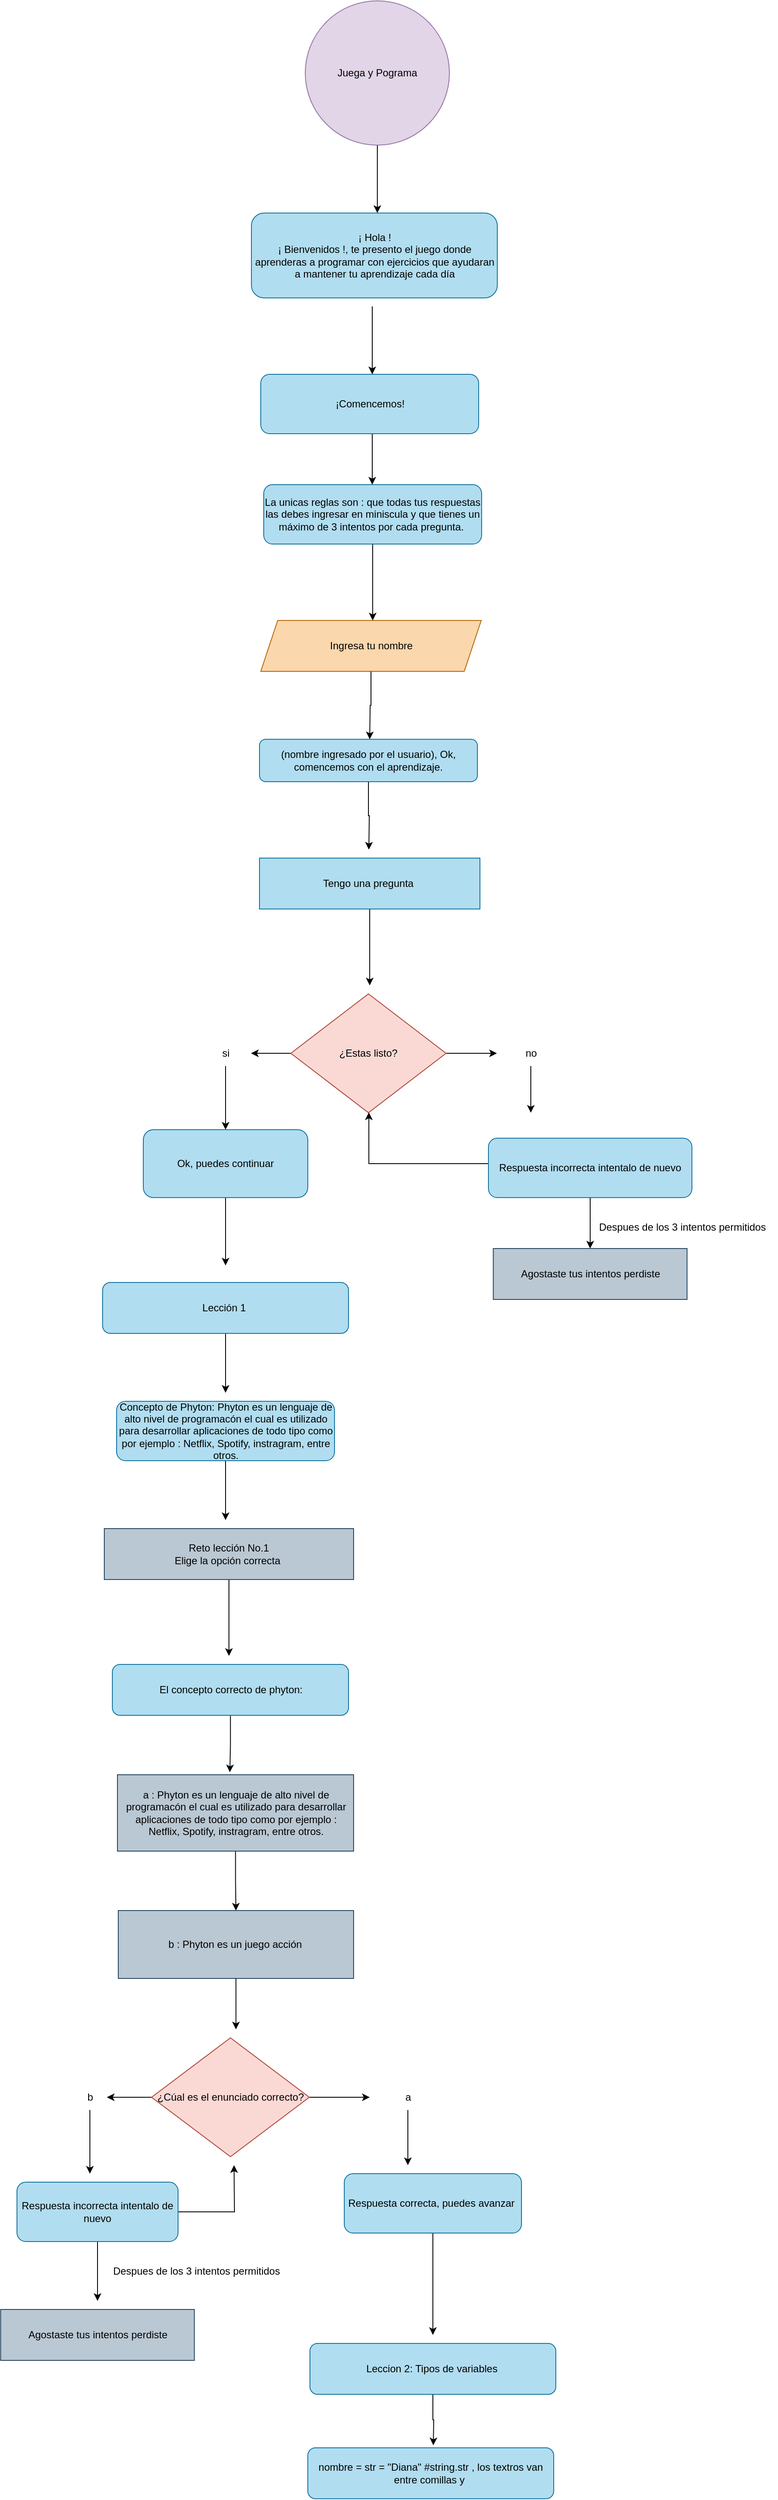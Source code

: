 <mxfile version="21.7.4" type="github">
  <diagram name="Página-1" id="wZ6IoTYDzUvtT-8nd7Mi">
    <mxGraphModel dx="1707" dy="470" grid="1" gridSize="10" guides="1" tooltips="1" connect="1" arrows="1" fold="1" page="1" pageScale="1" pageWidth="827" pageHeight="1169" math="0" shadow="0">
      <root>
        <mxCell id="0" />
        <mxCell id="1" parent="0" />
        <mxCell id="Ye6Lir1v8M7o-369fLMi-2" style="edgeStyle=orthogonalEdgeStyle;rounded=0;orthogonalLoop=1;jettySize=auto;html=1;" edge="1" parent="1" source="Ye6Lir1v8M7o-369fLMi-1">
          <mxGeometry relative="1" as="geometry">
            <mxPoint x="419" y="290" as="targetPoint" />
          </mxGeometry>
        </mxCell>
        <mxCell id="Ye6Lir1v8M7o-369fLMi-1" value="Juega y Pograma" style="ellipse;whiteSpace=wrap;html=1;aspect=fixed;fillColor=#e1d5e7;strokeColor=#9673a6;" vertex="1" parent="1">
          <mxGeometry x="334" y="40" width="170" height="170" as="geometry" />
        </mxCell>
        <mxCell id="Ye6Lir1v8M7o-369fLMi-4" style="edgeStyle=orthogonalEdgeStyle;rounded=0;orthogonalLoop=1;jettySize=auto;html=1;" edge="1" parent="1">
          <mxGeometry relative="1" as="geometry">
            <mxPoint x="413" y="480" as="targetPoint" />
            <mxPoint x="413" y="400" as="sourcePoint" />
          </mxGeometry>
        </mxCell>
        <mxCell id="Ye6Lir1v8M7o-369fLMi-6" style="edgeStyle=orthogonalEdgeStyle;rounded=0;orthogonalLoop=1;jettySize=auto;html=1;" edge="1" parent="1">
          <mxGeometry relative="1" as="geometry">
            <mxPoint x="413" y="610" as="targetPoint" />
            <mxPoint x="413" y="550" as="sourcePoint" />
          </mxGeometry>
        </mxCell>
        <mxCell id="Ye6Lir1v8M7o-369fLMi-58" style="edgeStyle=orthogonalEdgeStyle;rounded=0;orthogonalLoop=1;jettySize=auto;html=1;" edge="1" parent="1" source="Ye6Lir1v8M7o-369fLMi-7">
          <mxGeometry relative="1" as="geometry">
            <mxPoint x="410" y="910" as="targetPoint" />
          </mxGeometry>
        </mxCell>
        <mxCell id="Ye6Lir1v8M7o-369fLMi-7" value="Ingresa tu nombre" style="shape=parallelogram;perimeter=parallelogramPerimeter;whiteSpace=wrap;html=1;fixedSize=1;fillColor=#fad7ac;strokeColor=#b46504;" vertex="1" parent="1">
          <mxGeometry x="281.5" y="770" width="260" height="60" as="geometry" />
        </mxCell>
        <mxCell id="Ye6Lir1v8M7o-369fLMi-95" style="edgeStyle=orthogonalEdgeStyle;rounded=0;orthogonalLoop=1;jettySize=auto;html=1;" edge="1" parent="1" source="Ye6Lir1v8M7o-369fLMi-20">
          <mxGeometry relative="1" as="geometry">
            <mxPoint x="244" y="1990" as="targetPoint" />
          </mxGeometry>
        </mxCell>
        <mxCell id="Ye6Lir1v8M7o-369fLMi-20" value="Reto lección No.1&lt;br&gt;Elige la opción correcta&amp;nbsp;" style="rounded=0;whiteSpace=wrap;html=1;fillColor=#bac8d3;strokeColor=#23445d;" vertex="1" parent="1">
          <mxGeometry x="97" y="1840" width="294" height="60" as="geometry" />
        </mxCell>
        <mxCell id="Ye6Lir1v8M7o-369fLMi-22" value="¡ Hola !&lt;br style=&quot;border-color: var(--border-color);&quot;&gt;¡ Bienvenidos !, te presento el juego donde aprenderas a programar con ejercicios que ayudaran a mantener tu aprendizaje cada día" style="rounded=1;whiteSpace=wrap;html=1;fillColor=#b1ddf0;strokeColor=#10739e;" vertex="1" parent="1">
          <mxGeometry x="270.5" y="290" width="290" height="100" as="geometry" />
        </mxCell>
        <mxCell id="Ye6Lir1v8M7o-369fLMi-23" value="¡Comencemos!" style="rounded=1;whiteSpace=wrap;html=1;fillColor=#b1ddf0;strokeColor=#10739e;" vertex="1" parent="1">
          <mxGeometry x="281.5" y="480" width="257" height="70" as="geometry" />
        </mxCell>
        <mxCell id="Ye6Lir1v8M7o-369fLMi-76" style="edgeStyle=orthogonalEdgeStyle;rounded=0;orthogonalLoop=1;jettySize=auto;html=1;exitX=0.5;exitY=1;exitDx=0;exitDy=0;" edge="1" parent="1" source="Ye6Lir1v8M7o-369fLMi-24">
          <mxGeometry relative="1" as="geometry">
            <mxPoint x="409" y="1040" as="targetPoint" />
          </mxGeometry>
        </mxCell>
        <mxCell id="Ye6Lir1v8M7o-369fLMi-24" value="(nombre ingresado por el usuario), Ok, comencemos con el aprendizaje." style="rounded=1;whiteSpace=wrap;html=1;fillColor=#b1ddf0;strokeColor=#10739e;" vertex="1" parent="1">
          <mxGeometry x="280" y="910" width="257" height="50" as="geometry" />
        </mxCell>
        <mxCell id="Ye6Lir1v8M7o-369fLMi-93" style="edgeStyle=orthogonalEdgeStyle;rounded=0;orthogonalLoop=1;jettySize=auto;html=1;" edge="1" parent="1" source="Ye6Lir1v8M7o-369fLMi-26">
          <mxGeometry relative="1" as="geometry">
            <mxPoint x="240" y="1830" as="targetPoint" />
          </mxGeometry>
        </mxCell>
        <mxCell id="Ye6Lir1v8M7o-369fLMi-26" value="Concepto de Phyton: Phyton es un lenguaje de alto nivel de programacón el cual es utilizado para desarrollar aplicaciones de todo tipo como por ejemplo : Netflix, Spotify, instragram, entre otros." style="rounded=1;whiteSpace=wrap;html=1;fillColor=#b1ddf0;strokeColor=#10739e;" vertex="1" parent="1">
          <mxGeometry x="111.5" y="1690" width="257" height="70" as="geometry" />
        </mxCell>
        <mxCell id="Ye6Lir1v8M7o-369fLMi-100" style="edgeStyle=orthogonalEdgeStyle;rounded=0;orthogonalLoop=1;jettySize=auto;html=1;exitX=1;exitY=0.5;exitDx=0;exitDy=0;" edge="1" parent="1" source="Ye6Lir1v8M7o-369fLMi-28">
          <mxGeometry relative="1" as="geometry">
            <mxPoint x="410" y="2510" as="targetPoint" />
          </mxGeometry>
        </mxCell>
        <mxCell id="Ye6Lir1v8M7o-369fLMi-101" style="edgeStyle=orthogonalEdgeStyle;rounded=0;orthogonalLoop=1;jettySize=auto;html=1;exitX=0;exitY=0.5;exitDx=0;exitDy=0;" edge="1" parent="1" source="Ye6Lir1v8M7o-369fLMi-28">
          <mxGeometry relative="1" as="geometry">
            <mxPoint x="100" y="2510" as="targetPoint" />
          </mxGeometry>
        </mxCell>
        <mxCell id="Ye6Lir1v8M7o-369fLMi-28" value="¿Cúal es el enunciado correcto?" style="rhombus;whiteSpace=wrap;html=1;fillColor=#fad9d5;strokeColor=#ae4132;" vertex="1" parent="1">
          <mxGeometry x="152.75" y="2440" width="186" height="140" as="geometry" />
        </mxCell>
        <mxCell id="Ye6Lir1v8M7o-369fLMi-98" style="edgeStyle=orthogonalEdgeStyle;rounded=0;orthogonalLoop=1;jettySize=auto;html=1;entryX=0.5;entryY=0;entryDx=0;entryDy=0;" edge="1" parent="1" source="Ye6Lir1v8M7o-369fLMi-32" target="Ye6Lir1v8M7o-369fLMi-33">
          <mxGeometry relative="1" as="geometry" />
        </mxCell>
        <mxCell id="Ye6Lir1v8M7o-369fLMi-32" value="a : Phyton es un lenguaje de alto nivel de programacón el cual es utilizado para desarrollar aplicaciones de todo tipo como por ejemplo : Netflix, Spotify, instragram, entre otros." style="rounded=0;whiteSpace=wrap;html=1;fillColor=#bac8d3;strokeColor=#23445d;" vertex="1" parent="1">
          <mxGeometry x="112.5" y="2130" width="278.5" height="90" as="geometry" />
        </mxCell>
        <mxCell id="Ye6Lir1v8M7o-369fLMi-99" style="edgeStyle=orthogonalEdgeStyle;rounded=0;orthogonalLoop=1;jettySize=auto;html=1;" edge="1" parent="1" source="Ye6Lir1v8M7o-369fLMi-33">
          <mxGeometry relative="1" as="geometry">
            <mxPoint x="252.25" y="2430" as="targetPoint" />
          </mxGeometry>
        </mxCell>
        <mxCell id="Ye6Lir1v8M7o-369fLMi-33" value="b : Phyton es un juego acción&amp;nbsp;" style="rounded=0;whiteSpace=wrap;html=1;fillColor=#bac8d3;strokeColor=#23445d;" vertex="1" parent="1">
          <mxGeometry x="113.5" y="2290" width="277.5" height="80" as="geometry" />
        </mxCell>
        <mxCell id="Ye6Lir1v8M7o-369fLMi-44" value="Despues de los 3 intentos permitidos&amp;nbsp;" style="text;html=1;align=center;verticalAlign=middle;resizable=0;points=[];autosize=1;strokeColor=none;fillColor=none;" vertex="1" parent="1">
          <mxGeometry x="670" y="1470" width="220" height="30" as="geometry" />
        </mxCell>
        <mxCell id="Ye6Lir1v8M7o-369fLMi-111" style="edgeStyle=orthogonalEdgeStyle;rounded=0;orthogonalLoop=1;jettySize=auto;html=1;" edge="1" parent="1" source="Ye6Lir1v8M7o-369fLMi-46">
          <mxGeometry relative="1" as="geometry">
            <mxPoint x="484.5" y="2790" as="targetPoint" />
          </mxGeometry>
        </mxCell>
        <mxCell id="Ye6Lir1v8M7o-369fLMi-46" value="Respuesta correcta, puedes avanzar&amp;nbsp;" style="rounded=1;whiteSpace=wrap;html=1;fillColor=#b1ddf0;strokeColor=#10739e;" vertex="1" parent="1">
          <mxGeometry x="380" y="2600" width="209" height="70" as="geometry" />
        </mxCell>
        <mxCell id="Ye6Lir1v8M7o-369fLMi-92" style="edgeStyle=orthogonalEdgeStyle;rounded=0;orthogonalLoop=1;jettySize=auto;html=1;exitX=0.5;exitY=1;exitDx=0;exitDy=0;" edge="1" parent="1" source="Ye6Lir1v8M7o-369fLMi-51">
          <mxGeometry relative="1" as="geometry">
            <mxPoint x="240" y="1680" as="targetPoint" />
          </mxGeometry>
        </mxCell>
        <mxCell id="Ye6Lir1v8M7o-369fLMi-51" value="Lección 1&amp;nbsp;" style="rounded=1;whiteSpace=wrap;html=1;fillColor=#b1ddf0;strokeColor=#10739e;" vertex="1" parent="1">
          <mxGeometry x="95" y="1550" width="290" height="60" as="geometry" />
        </mxCell>
        <mxCell id="Ye6Lir1v8M7o-369fLMi-56" style="edgeStyle=orthogonalEdgeStyle;rounded=0;orthogonalLoop=1;jettySize=auto;html=1;" edge="1" parent="1" source="Ye6Lir1v8M7o-369fLMi-55">
          <mxGeometry relative="1" as="geometry">
            <mxPoint x="413.5" y="770" as="targetPoint" />
          </mxGeometry>
        </mxCell>
        <mxCell id="Ye6Lir1v8M7o-369fLMi-55" value="La unicas reglas son : que todas tus respuestas las debes ingresar en miniscula y que tienes un máximo de 3 intentos por cada pregunta.&amp;nbsp;" style="rounded=1;whiteSpace=wrap;html=1;fillColor=#b1ddf0;strokeColor=#10739e;" vertex="1" parent="1">
          <mxGeometry x="285" y="610" width="257" height="70" as="geometry" />
        </mxCell>
        <mxCell id="Ye6Lir1v8M7o-369fLMi-77" style="edgeStyle=orthogonalEdgeStyle;rounded=0;orthogonalLoop=1;jettySize=auto;html=1;exitX=0.5;exitY=1;exitDx=0;exitDy=0;" edge="1" parent="1" source="Ye6Lir1v8M7o-369fLMi-61">
          <mxGeometry relative="1" as="geometry">
            <mxPoint x="410" y="1200" as="targetPoint" />
          </mxGeometry>
        </mxCell>
        <mxCell id="Ye6Lir1v8M7o-369fLMi-61" value="Tengo una pregunta&amp;nbsp;" style="rounded=0;whiteSpace=wrap;html=1;fillColor=#b1ddf0;strokeColor=#10739e;" vertex="1" parent="1">
          <mxGeometry x="280" y="1050" width="260" height="60" as="geometry" />
        </mxCell>
        <mxCell id="Ye6Lir1v8M7o-369fLMi-72" style="edgeStyle=orthogonalEdgeStyle;rounded=0;orthogonalLoop=1;jettySize=auto;html=1;" edge="1" parent="1" source="Ye6Lir1v8M7o-369fLMi-67">
          <mxGeometry relative="1" as="geometry">
            <mxPoint x="560" y="1280" as="targetPoint" />
          </mxGeometry>
        </mxCell>
        <mxCell id="Ye6Lir1v8M7o-369fLMi-73" style="edgeStyle=orthogonalEdgeStyle;rounded=0;orthogonalLoop=1;jettySize=auto;html=1;exitX=0;exitY=0.5;exitDx=0;exitDy=0;" edge="1" parent="1" source="Ye6Lir1v8M7o-369fLMi-67">
          <mxGeometry relative="1" as="geometry">
            <mxPoint x="270" y="1280" as="targetPoint" />
          </mxGeometry>
        </mxCell>
        <mxCell id="Ye6Lir1v8M7o-369fLMi-67" value="¿Estas listo?" style="rhombus;whiteSpace=wrap;html=1;fillColor=#fad9d5;strokeColor=#ae4132;" vertex="1" parent="1">
          <mxGeometry x="317" y="1210" width="183" height="140" as="geometry" />
        </mxCell>
        <mxCell id="Ye6Lir1v8M7o-369fLMi-78" style="edgeStyle=orthogonalEdgeStyle;rounded=0;orthogonalLoop=1;jettySize=auto;html=1;" edge="1" parent="1" source="Ye6Lir1v8M7o-369fLMi-74">
          <mxGeometry relative="1" as="geometry">
            <mxPoint x="240" y="1370" as="targetPoint" />
          </mxGeometry>
        </mxCell>
        <mxCell id="Ye6Lir1v8M7o-369fLMi-74" value="si" style="text;html=1;align=center;verticalAlign=middle;resizable=0;points=[];autosize=1;strokeColor=none;fillColor=none;" vertex="1" parent="1">
          <mxGeometry x="225" y="1265" width="30" height="30" as="geometry" />
        </mxCell>
        <mxCell id="Ye6Lir1v8M7o-369fLMi-82" style="edgeStyle=orthogonalEdgeStyle;rounded=0;orthogonalLoop=1;jettySize=auto;html=1;" edge="1" parent="1" source="Ye6Lir1v8M7o-369fLMi-75">
          <mxGeometry relative="1" as="geometry">
            <mxPoint x="600" y="1350" as="targetPoint" />
          </mxGeometry>
        </mxCell>
        <mxCell id="Ye6Lir1v8M7o-369fLMi-75" value="no" style="text;html=1;align=center;verticalAlign=middle;resizable=0;points=[];autosize=1;strokeColor=none;fillColor=none;" vertex="1" parent="1">
          <mxGeometry x="580" y="1265" width="40" height="30" as="geometry" />
        </mxCell>
        <mxCell id="Ye6Lir1v8M7o-369fLMi-114" style="edgeStyle=orthogonalEdgeStyle;rounded=0;orthogonalLoop=1;jettySize=auto;html=1;" edge="1" parent="1" source="Ye6Lir1v8M7o-369fLMi-81">
          <mxGeometry relative="1" as="geometry">
            <mxPoint x="240" y="1530" as="targetPoint" />
          </mxGeometry>
        </mxCell>
        <mxCell id="Ye6Lir1v8M7o-369fLMi-81" value="Ok, puedes continuar" style="rounded=1;whiteSpace=wrap;html=1;fillColor=#b1ddf0;strokeColor=#10739e;" vertex="1" parent="1">
          <mxGeometry x="143" y="1370" width="194" height="80" as="geometry" />
        </mxCell>
        <mxCell id="Ye6Lir1v8M7o-369fLMi-88" style="edgeStyle=orthogonalEdgeStyle;rounded=0;orthogonalLoop=1;jettySize=auto;html=1;exitX=0;exitY=0.5;exitDx=0;exitDy=0;" edge="1" parent="1" source="Ye6Lir1v8M7o-369fLMi-83" target="Ye6Lir1v8M7o-369fLMi-67">
          <mxGeometry relative="1" as="geometry">
            <Array as="points">
              <mxPoint x="409" y="1410" />
            </Array>
          </mxGeometry>
        </mxCell>
        <mxCell id="Ye6Lir1v8M7o-369fLMi-113" style="edgeStyle=orthogonalEdgeStyle;rounded=0;orthogonalLoop=1;jettySize=auto;html=1;entryX=0.5;entryY=0;entryDx=0;entryDy=0;" edge="1" parent="1" source="Ye6Lir1v8M7o-369fLMi-83" target="Ye6Lir1v8M7o-369fLMi-86">
          <mxGeometry relative="1" as="geometry" />
        </mxCell>
        <mxCell id="Ye6Lir1v8M7o-369fLMi-83" value="Respuesta incorrecta intentalo de nuevo" style="rounded=1;whiteSpace=wrap;html=1;fillColor=#b1ddf0;strokeColor=#10739e;" vertex="1" parent="1">
          <mxGeometry x="550" y="1380" width="240" height="70" as="geometry" />
        </mxCell>
        <mxCell id="Ye6Lir1v8M7o-369fLMi-86" value="Agostaste tus intentos perdiste" style="rounded=0;whiteSpace=wrap;html=1;fillColor=#bac8d3;strokeColor=#23445d;" vertex="1" parent="1">
          <mxGeometry x="555.75" y="1510" width="228.5" height="60" as="geometry" />
        </mxCell>
        <mxCell id="Ye6Lir1v8M7o-369fLMi-97" style="edgeStyle=orthogonalEdgeStyle;rounded=0;orthogonalLoop=1;jettySize=auto;html=1;entryX=0.476;entryY=-0.033;entryDx=0;entryDy=0;entryPerimeter=0;" edge="1" parent="1" source="Ye6Lir1v8M7o-369fLMi-96" target="Ye6Lir1v8M7o-369fLMi-32">
          <mxGeometry relative="1" as="geometry" />
        </mxCell>
        <mxCell id="Ye6Lir1v8M7o-369fLMi-96" value="El concepto correcto de phyton:" style="rounded=1;whiteSpace=wrap;html=1;fillColor=#b1ddf0;strokeColor=#10739e;" vertex="1" parent="1">
          <mxGeometry x="106.5" y="2000" width="278.5" height="60" as="geometry" />
        </mxCell>
        <mxCell id="Ye6Lir1v8M7o-369fLMi-104" style="edgeStyle=orthogonalEdgeStyle;rounded=0;orthogonalLoop=1;jettySize=auto;html=1;" edge="1" parent="1" source="Ye6Lir1v8M7o-369fLMi-102">
          <mxGeometry relative="1" as="geometry">
            <mxPoint x="455" y="2590" as="targetPoint" />
          </mxGeometry>
        </mxCell>
        <mxCell id="Ye6Lir1v8M7o-369fLMi-102" value="a" style="text;html=1;align=center;verticalAlign=middle;resizable=0;points=[];autosize=1;strokeColor=none;fillColor=none;" vertex="1" parent="1">
          <mxGeometry x="440" y="2495" width="30" height="30" as="geometry" />
        </mxCell>
        <mxCell id="Ye6Lir1v8M7o-369fLMi-105" style="edgeStyle=orthogonalEdgeStyle;rounded=0;orthogonalLoop=1;jettySize=auto;html=1;" edge="1" parent="1" source="Ye6Lir1v8M7o-369fLMi-103">
          <mxGeometry relative="1" as="geometry">
            <mxPoint x="80" y="2600" as="targetPoint" />
          </mxGeometry>
        </mxCell>
        <mxCell id="Ye6Lir1v8M7o-369fLMi-103" value="b" style="text;html=1;align=center;verticalAlign=middle;resizable=0;points=[];autosize=1;strokeColor=none;fillColor=none;" vertex="1" parent="1">
          <mxGeometry x="65" y="2495" width="30" height="30" as="geometry" />
        </mxCell>
        <mxCell id="Ye6Lir1v8M7o-369fLMi-107" style="edgeStyle=orthogonalEdgeStyle;rounded=0;orthogonalLoop=1;jettySize=auto;html=1;" edge="1" parent="1" source="Ye6Lir1v8M7o-369fLMi-106">
          <mxGeometry relative="1" as="geometry">
            <mxPoint x="250" y="2590" as="targetPoint" />
          </mxGeometry>
        </mxCell>
        <mxCell id="Ye6Lir1v8M7o-369fLMi-108" style="edgeStyle=orthogonalEdgeStyle;rounded=0;orthogonalLoop=1;jettySize=auto;html=1;" edge="1" parent="1" source="Ye6Lir1v8M7o-369fLMi-106">
          <mxGeometry relative="1" as="geometry">
            <mxPoint x="89" y="2750" as="targetPoint" />
          </mxGeometry>
        </mxCell>
        <mxCell id="Ye6Lir1v8M7o-369fLMi-106" value="Respuesta incorrecta intentalo de nuevo" style="rounded=1;whiteSpace=wrap;html=1;fillColor=#b1ddf0;strokeColor=#10739e;" vertex="1" parent="1">
          <mxGeometry x="-6" y="2610" width="190" height="70" as="geometry" />
        </mxCell>
        <mxCell id="Ye6Lir1v8M7o-369fLMi-109" value="Despues de los 3 intentos permitidos&amp;nbsp;" style="text;html=1;align=center;verticalAlign=middle;resizable=0;points=[];autosize=1;strokeColor=none;fillColor=none;" vertex="1" parent="1">
          <mxGeometry x="97" y="2700" width="220" height="30" as="geometry" />
        </mxCell>
        <mxCell id="Ye6Lir1v8M7o-369fLMi-116" style="edgeStyle=orthogonalEdgeStyle;rounded=0;orthogonalLoop=1;jettySize=auto;html=1;exitX=0.5;exitY=1;exitDx=0;exitDy=0;" edge="1" parent="1" source="Ye6Lir1v8M7o-369fLMi-112">
          <mxGeometry relative="1" as="geometry">
            <mxPoint x="485" y="2920" as="targetPoint" />
          </mxGeometry>
        </mxCell>
        <mxCell id="Ye6Lir1v8M7o-369fLMi-112" value="Leccion 2: Tipos de variables&amp;nbsp;" style="rounded=1;whiteSpace=wrap;html=1;fillColor=#b1ddf0;strokeColor=#10739e;" vertex="1" parent="1">
          <mxGeometry x="339.5" y="2800" width="290" height="60" as="geometry" />
        </mxCell>
        <mxCell id="Ye6Lir1v8M7o-369fLMi-115" value="Agostaste tus intentos perdiste" style="rounded=0;whiteSpace=wrap;html=1;fillColor=#bac8d3;strokeColor=#23445d;" vertex="1" parent="1">
          <mxGeometry x="-25.25" y="2760" width="228.5" height="60" as="geometry" />
        </mxCell>
        <mxCell id="Ye6Lir1v8M7o-369fLMi-117" value="nombre = str = &quot;Diana&quot; #string.str , los textros van entre comillas y&amp;nbsp;" style="rounded=1;whiteSpace=wrap;html=1;fillColor=#b1ddf0;strokeColor=#10739e;" vertex="1" parent="1">
          <mxGeometry x="337" y="2923" width="290" height="60" as="geometry" />
        </mxCell>
      </root>
    </mxGraphModel>
  </diagram>
</mxfile>
